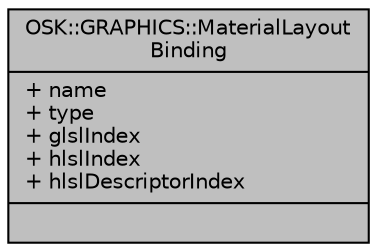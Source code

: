 digraph "OSK::GRAPHICS::MaterialLayoutBinding"
{
 // INTERACTIVE_SVG=YES
 // LATEX_PDF_SIZE
  edge [fontname="Helvetica",fontsize="10",labelfontname="Helvetica",labelfontsize="10"];
  node [fontname="Helvetica",fontsize="10",shape=record];
  Node1 [label="{OSK::GRAPHICS::MaterialLayout\lBinding\n|+ name\l+ type\l+ glslIndex\l+ hlslIndex\l+ hlslDescriptorIndex\l|}",height=0.2,width=0.4,color="black", fillcolor="grey75", style="filled", fontcolor="black",tooltip="Un binding de un layout."];
}
